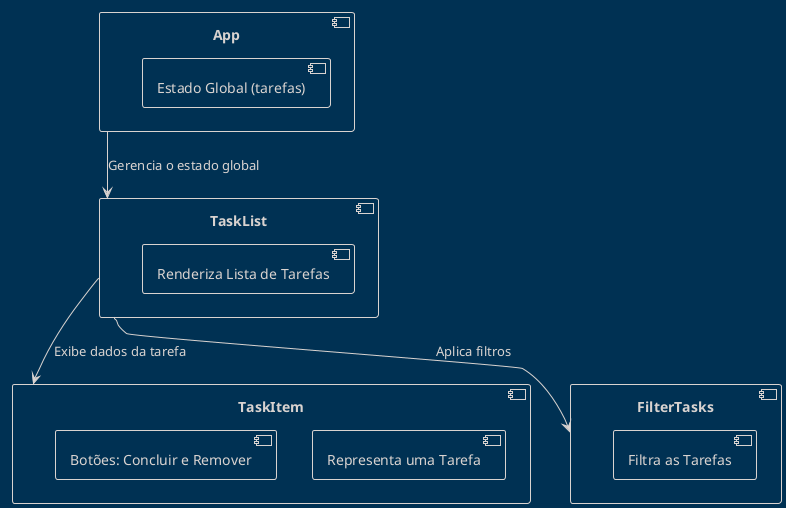 @startuml
!theme blueprint
component App as AppVue {
  [Estado Global (tarefas)]
}

component TaskList as TaskListVue {
  [Renderiza Lista de Tarefas]
}

component TaskItem as TaskItemVue {
  [Representa uma Tarefa]
  [Botões: Concluir e Remover]
}

component FilterTasks as FilterTasksVue {
  [Filtra as Tarefas]
}

AppVue --> TaskListVue : Gerencia o estado global
TaskListVue --> TaskItemVue : Exibe dados da tarefa
TaskListVue --> FilterTasksVue : Aplica filtros
@enduml
